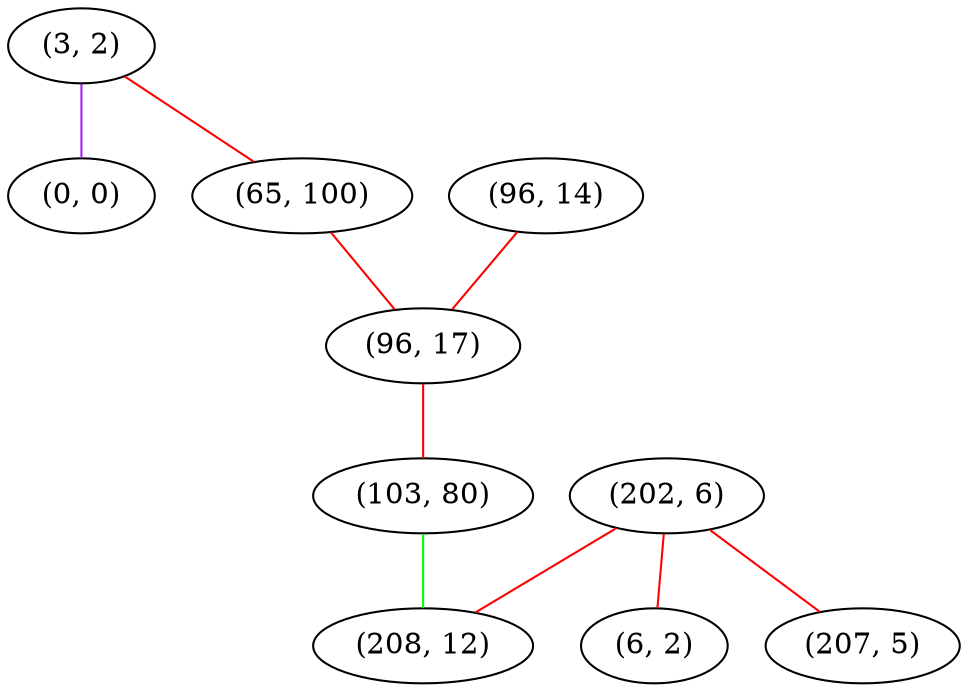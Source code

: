 graph "" {
"(3, 2)";
"(0, 0)";
"(96, 14)";
"(202, 6)";
"(65, 100)";
"(96, 17)";
"(6, 2)";
"(103, 80)";
"(207, 5)";
"(208, 12)";
"(3, 2)" -- "(0, 0)"  [color=purple, key=0, weight=4];
"(3, 2)" -- "(65, 100)"  [color=red, key=0, weight=1];
"(96, 14)" -- "(96, 17)"  [color=red, key=0, weight=1];
"(202, 6)" -- "(207, 5)"  [color=red, key=0, weight=1];
"(202, 6)" -- "(6, 2)"  [color=red, key=0, weight=1];
"(202, 6)" -- "(208, 12)"  [color=red, key=0, weight=1];
"(65, 100)" -- "(96, 17)"  [color=red, key=0, weight=1];
"(96, 17)" -- "(103, 80)"  [color=red, key=0, weight=1];
"(103, 80)" -- "(208, 12)"  [color=green, key=0, weight=2];
}
